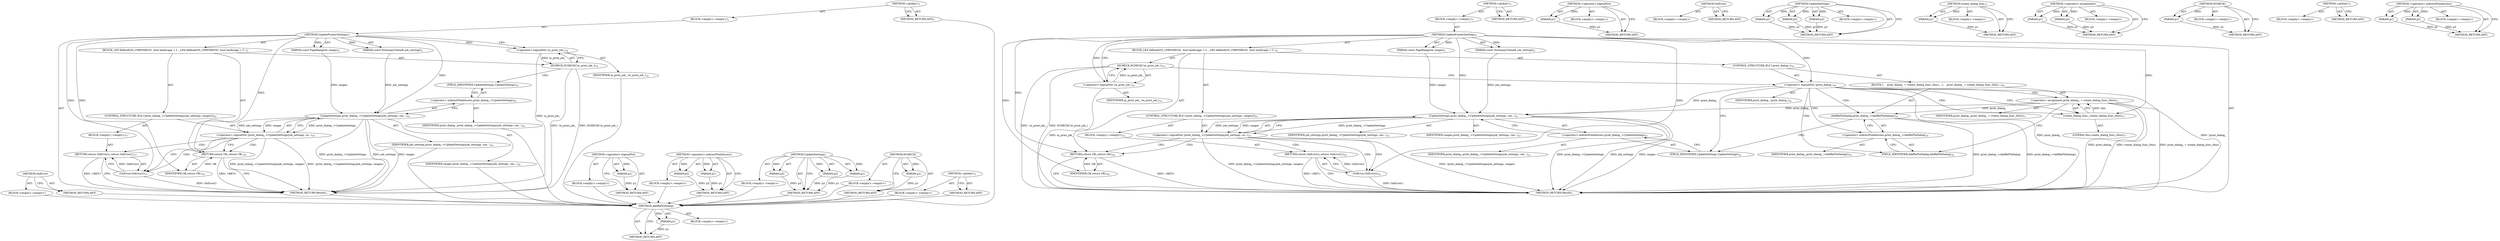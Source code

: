 digraph "&lt;operator&gt;.indirectFieldAccess" {
vulnerable_68 [label=<(METHOD,OnError)>];
vulnerable_69 [label=<(BLOCK,&lt;empty&gt;,&lt;empty&gt;)>];
vulnerable_70 [label=<(METHOD_RETURN,ANY)>];
vulnerable_6 [label=<(METHOD,&lt;global&gt;)<SUB>1</SUB>>];
vulnerable_7 [label=<(BLOCK,&lt;empty&gt;,&lt;empty&gt;)<SUB>1</SUB>>];
vulnerable_8 [label=<(METHOD,UpdatePrinterSettings)<SUB>1</SUB>>];
vulnerable_9 [label=<(PARAM,const DictionaryValue&amp; job_settings)<SUB>2</SUB>>];
vulnerable_10 [label=<(PARAM,const PageRanges&amp; ranges)<SUB>2</SUB>>];
vulnerable_11 [label=<(BLOCK,{
#if defined(OS_CHROMEOS)
  bool landscape = f...,{
#if defined(OS_CHROMEOS)
  bool landscape = f...)<SUB>2</SUB>>];
vulnerable_12 [label=<(DCHECK,DCHECK(!in_print_job_))<SUB>14</SUB>>];
vulnerable_13 [label=<(&lt;operator&gt;.logicalNot,!in_print_job_)<SUB>14</SUB>>];
vulnerable_14 [label=<(IDENTIFIER,in_print_job_,!in_print_job_)<SUB>14</SUB>>];
vulnerable_15 [label=<(CONTROL_STRUCTURE,IF,if (!print_dialog_-&gt;UpdateSettings(job_settings, ranges)))<SUB>16</SUB>>];
vulnerable_16 [label=<(&lt;operator&gt;.logicalNot,!print_dialog_-&gt;UpdateSettings(job_settings, ra...)<SUB>16</SUB>>];
vulnerable_17 [label=<(UpdateSettings,print_dialog_-&gt;UpdateSettings(job_settings, ran...)<SUB>16</SUB>>];
vulnerable_18 [label=<(&lt;operator&gt;.indirectFieldAccess,print_dialog_-&gt;UpdateSettings)<SUB>16</SUB>>];
vulnerable_19 [label=<(IDENTIFIER,print_dialog_,print_dialog_-&gt;UpdateSettings(job_settings, ran...)<SUB>16</SUB>>];
vulnerable_20 [label=<(FIELD_IDENTIFIER,UpdateSettings,UpdateSettings)<SUB>16</SUB>>];
vulnerable_21 [label=<(IDENTIFIER,job_settings,print_dialog_-&gt;UpdateSettings(job_settings, ran...)<SUB>16</SUB>>];
vulnerable_22 [label=<(IDENTIFIER,ranges,print_dialog_-&gt;UpdateSettings(job_settings, ran...)<SUB>16</SUB>>];
vulnerable_23 [label=<(BLOCK,&lt;empty&gt;,&lt;empty&gt;)<SUB>17</SUB>>];
vulnerable_24 [label=<(RETURN,return OnError();,return OnError();)<SUB>17</SUB>>];
vulnerable_25 [label=<(OnError,OnError())<SUB>17</SUB>>];
vulnerable_26 [label=<(RETURN,return OK;,return OK;)<SUB>19</SUB>>];
vulnerable_27 [label=<(IDENTIFIER,OK,return OK;)<SUB>19</SUB>>];
vulnerable_28 [label=<(METHOD_RETURN,Result)<SUB>1</SUB>>];
vulnerable_30 [label=<(METHOD_RETURN,ANY)<SUB>1</SUB>>];
vulnerable_53 [label=<(METHOD,&lt;operator&gt;.logicalNot)>];
vulnerable_54 [label=<(PARAM,p1)>];
vulnerable_55 [label=<(BLOCK,&lt;empty&gt;,&lt;empty&gt;)>];
vulnerable_56 [label=<(METHOD_RETURN,ANY)>];
vulnerable_63 [label=<(METHOD,&lt;operator&gt;.indirectFieldAccess)>];
vulnerable_64 [label=<(PARAM,p1)>];
vulnerable_65 [label=<(PARAM,p2)>];
vulnerable_66 [label=<(BLOCK,&lt;empty&gt;,&lt;empty&gt;)>];
vulnerable_67 [label=<(METHOD_RETURN,ANY)>];
vulnerable_57 [label=<(METHOD,UpdateSettings)>];
vulnerable_58 [label=<(PARAM,p1)>];
vulnerable_59 [label=<(PARAM,p2)>];
vulnerable_60 [label=<(PARAM,p3)>];
vulnerable_61 [label=<(BLOCK,&lt;empty&gt;,&lt;empty&gt;)>];
vulnerable_62 [label=<(METHOD_RETURN,ANY)>];
vulnerable_49 [label=<(METHOD,DCHECK)>];
vulnerable_50 [label=<(PARAM,p1)>];
vulnerable_51 [label=<(BLOCK,&lt;empty&gt;,&lt;empty&gt;)>];
vulnerable_52 [label=<(METHOD_RETURN,ANY)>];
vulnerable_43 [label=<(METHOD,&lt;global&gt;)<SUB>1</SUB>>];
vulnerable_44 [label=<(BLOCK,&lt;empty&gt;,&lt;empty&gt;)>];
vulnerable_45 [label=<(METHOD_RETURN,ANY)>];
fixed_78 [label=<(METHOD,AddRefToDialog)>];
fixed_79 [label=<(PARAM,p1)>];
fixed_80 [label=<(BLOCK,&lt;empty&gt;,&lt;empty&gt;)>];
fixed_81 [label=<(METHOD_RETURN,ANY)>];
fixed_6 [label=<(METHOD,&lt;global&gt;)<SUB>1</SUB>>];
fixed_7 [label=<(BLOCK,&lt;empty&gt;,&lt;empty&gt;)<SUB>1</SUB>>];
fixed_8 [label=<(METHOD,UpdatePrinterSettings)<SUB>1</SUB>>];
fixed_9 [label=<(PARAM,const DictionaryValue&amp; job_settings)<SUB>2</SUB>>];
fixed_10 [label=<(PARAM,const PageRanges&amp; ranges)<SUB>2</SUB>>];
fixed_11 [label=<(BLOCK,{
#if defined(OS_CHROMEOS)
  bool landscape = f...,{
#if defined(OS_CHROMEOS)
  bool landscape = f...)<SUB>2</SUB>>];
fixed_12 [label=<(DCHECK,DCHECK(!in_print_job_))<SUB>14</SUB>>];
fixed_13 [label=<(&lt;operator&gt;.logicalNot,!in_print_job_)<SUB>14</SUB>>];
fixed_14 [label=<(IDENTIFIER,in_print_job_,!in_print_job_)<SUB>14</SUB>>];
fixed_15 [label=<(CONTROL_STRUCTURE,IF,if (!print_dialog_))<SUB>16</SUB>>];
fixed_16 [label=<(&lt;operator&gt;.logicalNot,!print_dialog_)<SUB>16</SUB>>];
fixed_17 [label=<(IDENTIFIER,print_dialog_,!print_dialog_)<SUB>16</SUB>>];
fixed_18 [label=<(BLOCK,{
    print_dialog_ = create_dialog_func_(this)...,{
    print_dialog_ = create_dialog_func_(this)...)<SUB>16</SUB>>];
fixed_19 [label=<(&lt;operator&gt;.assignment,print_dialog_ = create_dialog_func_(this))<SUB>17</SUB>>];
fixed_20 [label=<(IDENTIFIER,print_dialog_,print_dialog_ = create_dialog_func_(this))<SUB>17</SUB>>];
fixed_21 [label=<(create_dialog_func_,create_dialog_func_(this))<SUB>17</SUB>>];
fixed_22 [label=<(LITERAL,this,create_dialog_func_(this))<SUB>17</SUB>>];
fixed_23 [label=<(AddRefToDialog,print_dialog_-&gt;AddRefToDialog())<SUB>18</SUB>>];
fixed_24 [label=<(&lt;operator&gt;.indirectFieldAccess,print_dialog_-&gt;AddRefToDialog)<SUB>18</SUB>>];
fixed_25 [label=<(IDENTIFIER,print_dialog_,print_dialog_-&gt;AddRefToDialog())<SUB>18</SUB>>];
fixed_26 [label=<(FIELD_IDENTIFIER,AddRefToDialog,AddRefToDialog)<SUB>18</SUB>>];
fixed_27 [label=<(CONTROL_STRUCTURE,IF,if (!print_dialog_-&gt;UpdateSettings(job_settings, ranges)))<SUB>21</SUB>>];
fixed_28 [label=<(&lt;operator&gt;.logicalNot,!print_dialog_-&gt;UpdateSettings(job_settings, ra...)<SUB>21</SUB>>];
fixed_29 [label=<(UpdateSettings,print_dialog_-&gt;UpdateSettings(job_settings, ran...)<SUB>21</SUB>>];
fixed_30 [label=<(&lt;operator&gt;.indirectFieldAccess,print_dialog_-&gt;UpdateSettings)<SUB>21</SUB>>];
fixed_31 [label=<(IDENTIFIER,print_dialog_,print_dialog_-&gt;UpdateSettings(job_settings, ran...)<SUB>21</SUB>>];
fixed_32 [label=<(FIELD_IDENTIFIER,UpdateSettings,UpdateSettings)<SUB>21</SUB>>];
fixed_33 [label=<(IDENTIFIER,job_settings,print_dialog_-&gt;UpdateSettings(job_settings, ran...)<SUB>21</SUB>>];
fixed_34 [label=<(IDENTIFIER,ranges,print_dialog_-&gt;UpdateSettings(job_settings, ran...)<SUB>21</SUB>>];
fixed_35 [label=<(BLOCK,&lt;empty&gt;,&lt;empty&gt;)<SUB>22</SUB>>];
fixed_36 [label=<(RETURN,return OnError();,return OnError();)<SUB>22</SUB>>];
fixed_37 [label=<(OnError,OnError())<SUB>22</SUB>>];
fixed_38 [label=<(RETURN,return OK;,return OK;)<SUB>24</SUB>>];
fixed_39 [label=<(IDENTIFIER,OK,return OK;)<SUB>24</SUB>>];
fixed_40 [label=<(METHOD_RETURN,Result)<SUB>1</SUB>>];
fixed_42 [label=<(METHOD_RETURN,ANY)<SUB>1</SUB>>];
fixed_65 [label=<(METHOD,&lt;operator&gt;.logicalNot)>];
fixed_66 [label=<(PARAM,p1)>];
fixed_67 [label=<(BLOCK,&lt;empty&gt;,&lt;empty&gt;)>];
fixed_68 [label=<(METHOD_RETURN,ANY)>];
fixed_93 [label=<(METHOD,OnError)>];
fixed_94 [label=<(BLOCK,&lt;empty&gt;,&lt;empty&gt;)>];
fixed_95 [label=<(METHOD_RETURN,ANY)>];
fixed_87 [label=<(METHOD,UpdateSettings)>];
fixed_88 [label=<(PARAM,p1)>];
fixed_89 [label=<(PARAM,p2)>];
fixed_90 [label=<(PARAM,p3)>];
fixed_91 [label=<(BLOCK,&lt;empty&gt;,&lt;empty&gt;)>];
fixed_92 [label=<(METHOD_RETURN,ANY)>];
fixed_74 [label=<(METHOD,create_dialog_func_)>];
fixed_75 [label=<(PARAM,p1)>];
fixed_76 [label=<(BLOCK,&lt;empty&gt;,&lt;empty&gt;)>];
fixed_77 [label=<(METHOD_RETURN,ANY)>];
fixed_69 [label=<(METHOD,&lt;operator&gt;.assignment)>];
fixed_70 [label=<(PARAM,p1)>];
fixed_71 [label=<(PARAM,p2)>];
fixed_72 [label=<(BLOCK,&lt;empty&gt;,&lt;empty&gt;)>];
fixed_73 [label=<(METHOD_RETURN,ANY)>];
fixed_61 [label=<(METHOD,DCHECK)>];
fixed_62 [label=<(PARAM,p1)>];
fixed_63 [label=<(BLOCK,&lt;empty&gt;,&lt;empty&gt;)>];
fixed_64 [label=<(METHOD_RETURN,ANY)>];
fixed_55 [label=<(METHOD,&lt;global&gt;)<SUB>1</SUB>>];
fixed_56 [label=<(BLOCK,&lt;empty&gt;,&lt;empty&gt;)>];
fixed_57 [label=<(METHOD_RETURN,ANY)>];
fixed_82 [label=<(METHOD,&lt;operator&gt;.indirectFieldAccess)>];
fixed_83 [label=<(PARAM,p1)>];
fixed_84 [label=<(PARAM,p2)>];
fixed_85 [label=<(BLOCK,&lt;empty&gt;,&lt;empty&gt;)>];
fixed_86 [label=<(METHOD_RETURN,ANY)>];
vulnerable_68 -> vulnerable_69  [key=0, label="AST: "];
vulnerable_68 -> vulnerable_70  [key=0, label="AST: "];
vulnerable_68 -> vulnerable_70  [key=1, label="CFG: "];
vulnerable_69 -> fixed_78  [key=0];
vulnerable_70 -> fixed_78  [key=0];
vulnerable_6 -> vulnerable_7  [key=0, label="AST: "];
vulnerable_6 -> vulnerable_30  [key=0, label="AST: "];
vulnerable_6 -> vulnerable_30  [key=1, label="CFG: "];
vulnerable_7 -> vulnerable_8  [key=0, label="AST: "];
vulnerable_8 -> vulnerable_9  [key=0, label="AST: "];
vulnerable_8 -> vulnerable_9  [key=1, label="DDG: "];
vulnerable_8 -> vulnerable_10  [key=0, label="AST: "];
vulnerable_8 -> vulnerable_10  [key=1, label="DDG: "];
vulnerable_8 -> vulnerable_11  [key=0, label="AST: "];
vulnerable_8 -> vulnerable_28  [key=0, label="AST: "];
vulnerable_8 -> vulnerable_13  [key=0, label="CFG: "];
vulnerable_8 -> vulnerable_13  [key=1, label="DDG: "];
vulnerable_8 -> vulnerable_26  [key=0, label="DDG: "];
vulnerable_8 -> vulnerable_27  [key=0, label="DDG: "];
vulnerable_8 -> vulnerable_17  [key=0, label="DDG: "];
vulnerable_8 -> vulnerable_25  [key=0, label="DDG: "];
vulnerable_9 -> vulnerable_17  [key=0, label="DDG: job_settings"];
vulnerable_10 -> vulnerable_17  [key=0, label="DDG: ranges"];
vulnerable_11 -> vulnerable_12  [key=0, label="AST: "];
vulnerable_11 -> vulnerable_15  [key=0, label="AST: "];
vulnerable_11 -> vulnerable_26  [key=0, label="AST: "];
vulnerable_12 -> vulnerable_13  [key=0, label="AST: "];
vulnerable_12 -> vulnerable_20  [key=0, label="CFG: "];
vulnerable_12 -> vulnerable_28  [key=0, label="DDG: !in_print_job_"];
vulnerable_12 -> vulnerable_28  [key=1, label="DDG: DCHECK(!in_print_job_)"];
vulnerable_13 -> vulnerable_14  [key=0, label="AST: "];
vulnerable_13 -> vulnerable_12  [key=0, label="CFG: "];
vulnerable_13 -> vulnerable_12  [key=1, label="DDG: in_print_job_"];
vulnerable_13 -> vulnerable_28  [key=0, label="DDG: in_print_job_"];
vulnerable_14 -> fixed_78  [key=0];
vulnerable_15 -> vulnerable_16  [key=0, label="AST: "];
vulnerable_15 -> vulnerable_23  [key=0, label="AST: "];
vulnerable_16 -> vulnerable_17  [key=0, label="AST: "];
vulnerable_16 -> vulnerable_25  [key=0, label="CFG: "];
vulnerable_16 -> vulnerable_25  [key=1, label="CDG: "];
vulnerable_16 -> vulnerable_26  [key=0, label="CFG: "];
vulnerable_16 -> vulnerable_26  [key=1, label="CDG: "];
vulnerable_16 -> vulnerable_28  [key=0, label="DDG: print_dialog_-&gt;UpdateSettings(job_settings, ranges)"];
vulnerable_16 -> vulnerable_28  [key=1, label="DDG: !print_dialog_-&gt;UpdateSettings(job_settings, ranges)"];
vulnerable_16 -> vulnerable_24  [key=0, label="CDG: "];
vulnerable_17 -> vulnerable_18  [key=0, label="AST: "];
vulnerable_17 -> vulnerable_21  [key=0, label="AST: "];
vulnerable_17 -> vulnerable_22  [key=0, label="AST: "];
vulnerable_17 -> vulnerable_16  [key=0, label="CFG: "];
vulnerable_17 -> vulnerable_16  [key=1, label="DDG: print_dialog_-&gt;UpdateSettings"];
vulnerable_17 -> vulnerable_16  [key=2, label="DDG: job_settings"];
vulnerable_17 -> vulnerable_16  [key=3, label="DDG: ranges"];
vulnerable_17 -> vulnerable_28  [key=0, label="DDG: print_dialog_-&gt;UpdateSettings"];
vulnerable_17 -> vulnerable_28  [key=1, label="DDG: job_settings"];
vulnerable_17 -> vulnerable_28  [key=2, label="DDG: ranges"];
vulnerable_18 -> vulnerable_19  [key=0, label="AST: "];
vulnerable_18 -> vulnerable_20  [key=0, label="AST: "];
vulnerable_18 -> vulnerable_17  [key=0, label="CFG: "];
vulnerable_19 -> fixed_78  [key=0];
vulnerable_20 -> vulnerable_18  [key=0, label="CFG: "];
vulnerable_21 -> fixed_78  [key=0];
vulnerable_22 -> fixed_78  [key=0];
vulnerable_23 -> vulnerable_24  [key=0, label="AST: "];
vulnerable_24 -> vulnerable_25  [key=0, label="AST: "];
vulnerable_24 -> vulnerable_28  [key=0, label="CFG: "];
vulnerable_24 -> vulnerable_28  [key=1, label="DDG: &lt;RET&gt;"];
vulnerable_25 -> vulnerable_24  [key=0, label="CFG: "];
vulnerable_25 -> vulnerable_24  [key=1, label="DDG: OnError()"];
vulnerable_25 -> vulnerable_28  [key=0, label="DDG: OnError()"];
vulnerable_26 -> vulnerable_27  [key=0, label="AST: "];
vulnerable_26 -> vulnerable_28  [key=0, label="CFG: "];
vulnerable_26 -> vulnerable_28  [key=1, label="DDG: &lt;RET&gt;"];
vulnerable_27 -> vulnerable_26  [key=0, label="DDG: OK"];
vulnerable_28 -> fixed_78  [key=0];
vulnerable_30 -> fixed_78  [key=0];
vulnerable_53 -> vulnerable_54  [key=0, label="AST: "];
vulnerable_53 -> vulnerable_54  [key=1, label="DDG: "];
vulnerable_53 -> vulnerable_55  [key=0, label="AST: "];
vulnerable_53 -> vulnerable_56  [key=0, label="AST: "];
vulnerable_53 -> vulnerable_56  [key=1, label="CFG: "];
vulnerable_54 -> vulnerable_56  [key=0, label="DDG: p1"];
vulnerable_55 -> fixed_78  [key=0];
vulnerable_56 -> fixed_78  [key=0];
vulnerable_63 -> vulnerable_64  [key=0, label="AST: "];
vulnerable_63 -> vulnerable_64  [key=1, label="DDG: "];
vulnerable_63 -> vulnerable_66  [key=0, label="AST: "];
vulnerable_63 -> vulnerable_65  [key=0, label="AST: "];
vulnerable_63 -> vulnerable_65  [key=1, label="DDG: "];
vulnerable_63 -> vulnerable_67  [key=0, label="AST: "];
vulnerable_63 -> vulnerable_67  [key=1, label="CFG: "];
vulnerable_64 -> vulnerable_67  [key=0, label="DDG: p1"];
vulnerable_65 -> vulnerable_67  [key=0, label="DDG: p2"];
vulnerable_66 -> fixed_78  [key=0];
vulnerable_67 -> fixed_78  [key=0];
vulnerable_57 -> vulnerable_58  [key=0, label="AST: "];
vulnerable_57 -> vulnerable_58  [key=1, label="DDG: "];
vulnerable_57 -> vulnerable_61  [key=0, label="AST: "];
vulnerable_57 -> vulnerable_59  [key=0, label="AST: "];
vulnerable_57 -> vulnerable_59  [key=1, label="DDG: "];
vulnerable_57 -> vulnerable_62  [key=0, label="AST: "];
vulnerable_57 -> vulnerable_62  [key=1, label="CFG: "];
vulnerable_57 -> vulnerable_60  [key=0, label="AST: "];
vulnerable_57 -> vulnerable_60  [key=1, label="DDG: "];
vulnerable_58 -> vulnerable_62  [key=0, label="DDG: p1"];
vulnerable_59 -> vulnerable_62  [key=0, label="DDG: p2"];
vulnerable_60 -> vulnerable_62  [key=0, label="DDG: p3"];
vulnerable_61 -> fixed_78  [key=0];
vulnerable_62 -> fixed_78  [key=0];
vulnerable_49 -> vulnerable_50  [key=0, label="AST: "];
vulnerable_49 -> vulnerable_50  [key=1, label="DDG: "];
vulnerable_49 -> vulnerable_51  [key=0, label="AST: "];
vulnerable_49 -> vulnerable_52  [key=0, label="AST: "];
vulnerable_49 -> vulnerable_52  [key=1, label="CFG: "];
vulnerable_50 -> vulnerable_52  [key=0, label="DDG: p1"];
vulnerable_51 -> fixed_78  [key=0];
vulnerable_52 -> fixed_78  [key=0];
vulnerable_43 -> vulnerable_44  [key=0, label="AST: "];
vulnerable_43 -> vulnerable_45  [key=0, label="AST: "];
vulnerable_43 -> vulnerable_45  [key=1, label="CFG: "];
vulnerable_44 -> fixed_78  [key=0];
vulnerable_45 -> fixed_78  [key=0];
fixed_78 -> fixed_79  [key=0, label="AST: "];
fixed_78 -> fixed_79  [key=1, label="DDG: "];
fixed_78 -> fixed_80  [key=0, label="AST: "];
fixed_78 -> fixed_81  [key=0, label="AST: "];
fixed_78 -> fixed_81  [key=1, label="CFG: "];
fixed_79 -> fixed_81  [key=0, label="DDG: p1"];
fixed_6 -> fixed_7  [key=0, label="AST: "];
fixed_6 -> fixed_42  [key=0, label="AST: "];
fixed_6 -> fixed_42  [key=1, label="CFG: "];
fixed_7 -> fixed_8  [key=0, label="AST: "];
fixed_8 -> fixed_9  [key=0, label="AST: "];
fixed_8 -> fixed_9  [key=1, label="DDG: "];
fixed_8 -> fixed_10  [key=0, label="AST: "];
fixed_8 -> fixed_10  [key=1, label="DDG: "];
fixed_8 -> fixed_11  [key=0, label="AST: "];
fixed_8 -> fixed_40  [key=0, label="AST: "];
fixed_8 -> fixed_13  [key=0, label="CFG: "];
fixed_8 -> fixed_13  [key=1, label="DDG: "];
fixed_8 -> fixed_38  [key=0, label="DDG: "];
fixed_8 -> fixed_39  [key=0, label="DDG: "];
fixed_8 -> fixed_16  [key=0, label="DDG: "];
fixed_8 -> fixed_29  [key=0, label="DDG: "];
fixed_8 -> fixed_37  [key=0, label="DDG: "];
fixed_8 -> fixed_21  [key=0, label="DDG: "];
fixed_9 -> fixed_29  [key=0, label="DDG: job_settings"];
fixed_10 -> fixed_29  [key=0, label="DDG: ranges"];
fixed_11 -> fixed_12  [key=0, label="AST: "];
fixed_11 -> fixed_15  [key=0, label="AST: "];
fixed_11 -> fixed_27  [key=0, label="AST: "];
fixed_11 -> fixed_38  [key=0, label="AST: "];
fixed_12 -> fixed_13  [key=0, label="AST: "];
fixed_12 -> fixed_16  [key=0, label="CFG: "];
fixed_12 -> fixed_40  [key=0, label="DDG: !in_print_job_"];
fixed_12 -> fixed_40  [key=1, label="DDG: DCHECK(!in_print_job_)"];
fixed_13 -> fixed_14  [key=0, label="AST: "];
fixed_13 -> fixed_12  [key=0, label="CFG: "];
fixed_13 -> fixed_12  [key=1, label="DDG: in_print_job_"];
fixed_13 -> fixed_40  [key=0, label="DDG: in_print_job_"];
fixed_15 -> fixed_16  [key=0, label="AST: "];
fixed_15 -> fixed_18  [key=0, label="AST: "];
fixed_16 -> fixed_17  [key=0, label="AST: "];
fixed_16 -> fixed_21  [key=0, label="CFG: "];
fixed_16 -> fixed_21  [key=1, label="CDG: "];
fixed_16 -> fixed_32  [key=0, label="CFG: "];
fixed_16 -> fixed_40  [key=0, label="DDG: print_dialog_"];
fixed_16 -> fixed_40  [key=1, label="DDG: !print_dialog_"];
fixed_16 -> fixed_29  [key=0, label="DDG: print_dialog_"];
fixed_16 -> fixed_24  [key=0, label="CDG: "];
fixed_16 -> fixed_26  [key=0, label="CDG: "];
fixed_16 -> fixed_23  [key=0, label="CDG: "];
fixed_16 -> fixed_19  [key=0, label="CDG: "];
fixed_18 -> fixed_19  [key=0, label="AST: "];
fixed_18 -> fixed_23  [key=0, label="AST: "];
fixed_19 -> fixed_20  [key=0, label="AST: "];
fixed_19 -> fixed_21  [key=0, label="AST: "];
fixed_19 -> fixed_26  [key=0, label="CFG: "];
fixed_19 -> fixed_40  [key=0, label="DDG: print_dialog_"];
fixed_19 -> fixed_40  [key=1, label="DDG: create_dialog_func_(this)"];
fixed_19 -> fixed_40  [key=2, label="DDG: print_dialog_ = create_dialog_func_(this)"];
fixed_19 -> fixed_23  [key=0, label="DDG: print_dialog_"];
fixed_19 -> fixed_29  [key=0, label="DDG: print_dialog_"];
fixed_21 -> fixed_22  [key=0, label="AST: "];
fixed_21 -> fixed_19  [key=0, label="CFG: "];
fixed_21 -> fixed_19  [key=1, label="DDG: this"];
fixed_23 -> fixed_24  [key=0, label="AST: "];
fixed_23 -> fixed_32  [key=0, label="CFG: "];
fixed_23 -> fixed_40  [key=0, label="DDG: print_dialog_-&gt;AddRefToDialog"];
fixed_23 -> fixed_40  [key=1, label="DDG: print_dialog_-&gt;AddRefToDialog()"];
fixed_24 -> fixed_25  [key=0, label="AST: "];
fixed_24 -> fixed_26  [key=0, label="AST: "];
fixed_24 -> fixed_23  [key=0, label="CFG: "];
fixed_26 -> fixed_24  [key=0, label="CFG: "];
fixed_27 -> fixed_28  [key=0, label="AST: "];
fixed_27 -> fixed_35  [key=0, label="AST: "];
fixed_28 -> fixed_29  [key=0, label="AST: "];
fixed_28 -> fixed_37  [key=0, label="CFG: "];
fixed_28 -> fixed_37  [key=1, label="CDG: "];
fixed_28 -> fixed_38  [key=0, label="CFG: "];
fixed_28 -> fixed_38  [key=1, label="CDG: "];
fixed_28 -> fixed_40  [key=0, label="DDG: print_dialog_-&gt;UpdateSettings(job_settings, ranges)"];
fixed_28 -> fixed_40  [key=1, label="DDG: !print_dialog_-&gt;UpdateSettings(job_settings, ranges)"];
fixed_28 -> fixed_36  [key=0, label="CDG: "];
fixed_29 -> fixed_30  [key=0, label="AST: "];
fixed_29 -> fixed_33  [key=0, label="AST: "];
fixed_29 -> fixed_34  [key=0, label="AST: "];
fixed_29 -> fixed_28  [key=0, label="CFG: "];
fixed_29 -> fixed_28  [key=1, label="DDG: print_dialog_-&gt;UpdateSettings"];
fixed_29 -> fixed_28  [key=2, label="DDG: job_settings"];
fixed_29 -> fixed_28  [key=3, label="DDG: ranges"];
fixed_29 -> fixed_40  [key=0, label="DDG: print_dialog_-&gt;UpdateSettings"];
fixed_29 -> fixed_40  [key=1, label="DDG: job_settings"];
fixed_29 -> fixed_40  [key=2, label="DDG: ranges"];
fixed_30 -> fixed_31  [key=0, label="AST: "];
fixed_30 -> fixed_32  [key=0, label="AST: "];
fixed_30 -> fixed_29  [key=0, label="CFG: "];
fixed_32 -> fixed_30  [key=0, label="CFG: "];
fixed_35 -> fixed_36  [key=0, label="AST: "];
fixed_36 -> fixed_37  [key=0, label="AST: "];
fixed_36 -> fixed_40  [key=0, label="CFG: "];
fixed_36 -> fixed_40  [key=1, label="DDG: &lt;RET&gt;"];
fixed_37 -> fixed_36  [key=0, label="CFG: "];
fixed_37 -> fixed_36  [key=1, label="DDG: OnError()"];
fixed_37 -> fixed_40  [key=0, label="DDG: OnError()"];
fixed_38 -> fixed_39  [key=0, label="AST: "];
fixed_38 -> fixed_40  [key=0, label="CFG: "];
fixed_38 -> fixed_40  [key=1, label="DDG: &lt;RET&gt;"];
fixed_39 -> fixed_38  [key=0, label="DDG: OK"];
fixed_65 -> fixed_66  [key=0, label="AST: "];
fixed_65 -> fixed_66  [key=1, label="DDG: "];
fixed_65 -> fixed_67  [key=0, label="AST: "];
fixed_65 -> fixed_68  [key=0, label="AST: "];
fixed_65 -> fixed_68  [key=1, label="CFG: "];
fixed_66 -> fixed_68  [key=0, label="DDG: p1"];
fixed_93 -> fixed_94  [key=0, label="AST: "];
fixed_93 -> fixed_95  [key=0, label="AST: "];
fixed_93 -> fixed_95  [key=1, label="CFG: "];
fixed_87 -> fixed_88  [key=0, label="AST: "];
fixed_87 -> fixed_88  [key=1, label="DDG: "];
fixed_87 -> fixed_91  [key=0, label="AST: "];
fixed_87 -> fixed_89  [key=0, label="AST: "];
fixed_87 -> fixed_89  [key=1, label="DDG: "];
fixed_87 -> fixed_92  [key=0, label="AST: "];
fixed_87 -> fixed_92  [key=1, label="CFG: "];
fixed_87 -> fixed_90  [key=0, label="AST: "];
fixed_87 -> fixed_90  [key=1, label="DDG: "];
fixed_88 -> fixed_92  [key=0, label="DDG: p1"];
fixed_89 -> fixed_92  [key=0, label="DDG: p2"];
fixed_90 -> fixed_92  [key=0, label="DDG: p3"];
fixed_74 -> fixed_75  [key=0, label="AST: "];
fixed_74 -> fixed_75  [key=1, label="DDG: "];
fixed_74 -> fixed_76  [key=0, label="AST: "];
fixed_74 -> fixed_77  [key=0, label="AST: "];
fixed_74 -> fixed_77  [key=1, label="CFG: "];
fixed_75 -> fixed_77  [key=0, label="DDG: p1"];
fixed_69 -> fixed_70  [key=0, label="AST: "];
fixed_69 -> fixed_70  [key=1, label="DDG: "];
fixed_69 -> fixed_72  [key=0, label="AST: "];
fixed_69 -> fixed_71  [key=0, label="AST: "];
fixed_69 -> fixed_71  [key=1, label="DDG: "];
fixed_69 -> fixed_73  [key=0, label="AST: "];
fixed_69 -> fixed_73  [key=1, label="CFG: "];
fixed_70 -> fixed_73  [key=0, label="DDG: p1"];
fixed_71 -> fixed_73  [key=0, label="DDG: p2"];
fixed_61 -> fixed_62  [key=0, label="AST: "];
fixed_61 -> fixed_62  [key=1, label="DDG: "];
fixed_61 -> fixed_63  [key=0, label="AST: "];
fixed_61 -> fixed_64  [key=0, label="AST: "];
fixed_61 -> fixed_64  [key=1, label="CFG: "];
fixed_62 -> fixed_64  [key=0, label="DDG: p1"];
fixed_55 -> fixed_56  [key=0, label="AST: "];
fixed_55 -> fixed_57  [key=0, label="AST: "];
fixed_55 -> fixed_57  [key=1, label="CFG: "];
fixed_82 -> fixed_83  [key=0, label="AST: "];
fixed_82 -> fixed_83  [key=1, label="DDG: "];
fixed_82 -> fixed_85  [key=0, label="AST: "];
fixed_82 -> fixed_84  [key=0, label="AST: "];
fixed_82 -> fixed_84  [key=1, label="DDG: "];
fixed_82 -> fixed_86  [key=0, label="AST: "];
fixed_82 -> fixed_86  [key=1, label="CFG: "];
fixed_83 -> fixed_86  [key=0, label="DDG: p1"];
fixed_84 -> fixed_86  [key=0, label="DDG: p2"];
}
